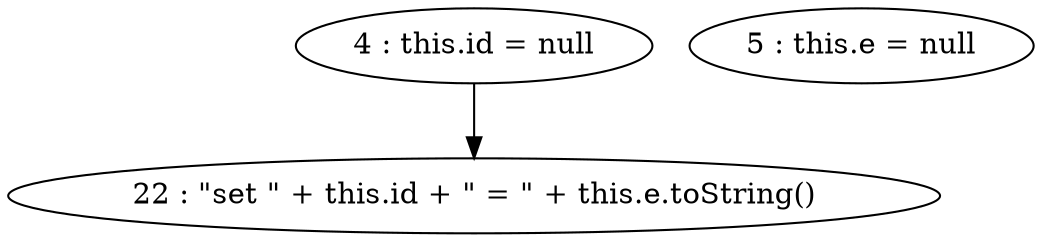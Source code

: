 digraph G {
"4 : this.id = null"
"4 : this.id = null" -> "22 : \"set \" + this.id + \" = \" + this.e.toString()"
"5 : this.e = null"
"22 : \"set \" + this.id + \" = \" + this.e.toString()"
}